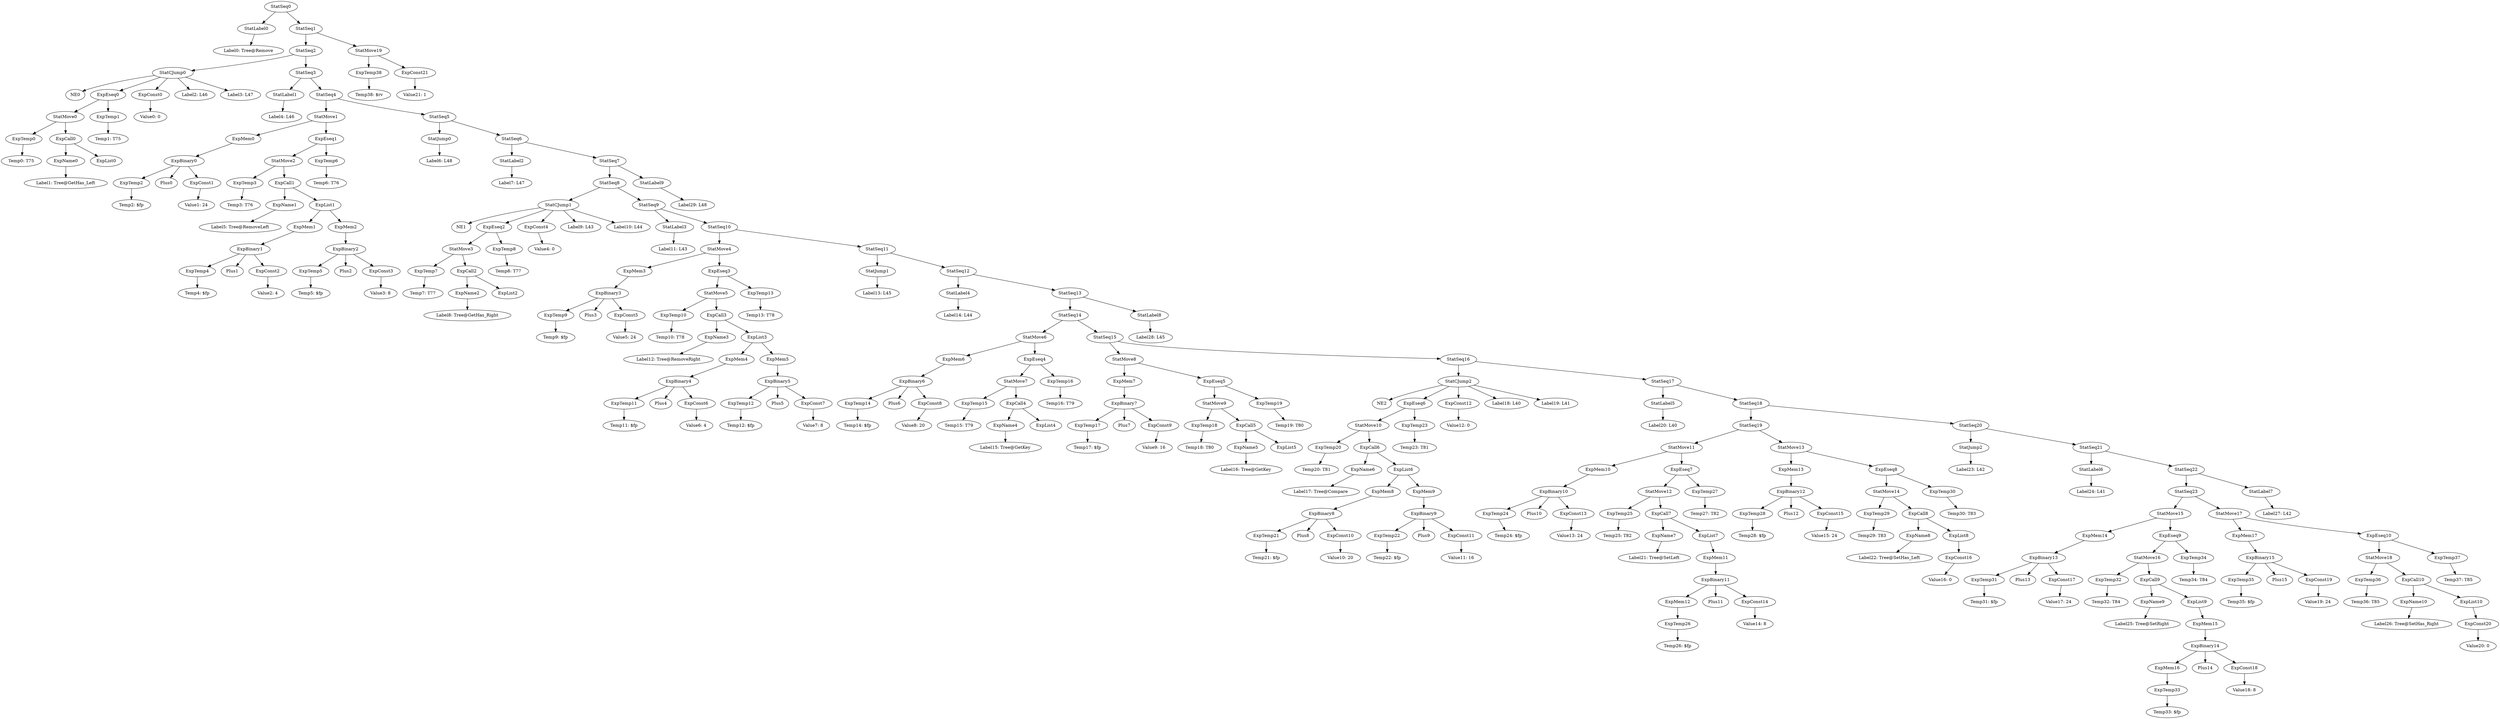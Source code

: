 digraph {
	ordering = out;
	ExpTemp38 -> "Temp38: $rv";
	StatLabel9 -> "Label29: L48";
	StatLabel8 -> "Label28: L45";
	StatSeq22 -> StatSeq23;
	StatSeq22 -> StatLabel7;
	ExpTemp37 -> "Temp37: T85";
	ExpEseq10 -> StatMove18;
	ExpEseq10 -> ExpTemp37;
	ExpList10 -> ExpConst20;
	ExpConst20 -> "Value20: 0";
	ExpCall10 -> ExpName10;
	ExpCall10 -> ExpList10;
	StatMove18 -> ExpTemp36;
	StatMove18 -> ExpCall10;
	ExpTemp36 -> "Temp36: T85";
	ExpMem17 -> ExpBinary15;
	ExpTemp34 -> "Temp34: T84";
	ExpConst21 -> "Value21: 1";
	ExpCall9 -> ExpName9;
	ExpCall9 -> ExpList9;
	ExpMem14 -> ExpBinary13;
	ExpConst17 -> "Value17: 24";
	StatSeq21 -> StatLabel6;
	StatSeq21 -> StatSeq22;
	StatJump2 -> "Label23: L42";
	StatSeq18 -> StatSeq19;
	StatSeq18 -> StatSeq20;
	ExpTemp30 -> "Temp30: T83";
	ExpEseq8 -> StatMove14;
	ExpEseq8 -> ExpTemp30;
	ExpList8 -> ExpConst16;
	ExpConst16 -> "Value16: 0";
	ExpTemp29 -> "Temp29: T83";
	ExpMem13 -> ExpBinary12;
	ExpCall8 -> ExpName8;
	ExpCall8 -> ExpList8;
	ExpConst15 -> "Value15: 24";
	StatSeq19 -> StatMove11;
	StatSeq19 -> StatMove13;
	ExpTemp27 -> "Temp27: T82";
	ExpEseq7 -> StatMove12;
	ExpEseq7 -> ExpTemp27;
	ExpConst14 -> "Value14: 8";
	StatMove16 -> ExpTemp32;
	StatMove16 -> ExpCall9;
	ExpMem12 -> ExpTemp26;
	ExpTemp26 -> "Temp26: $fp";
	StatMove14 -> ExpTemp29;
	StatMove14 -> ExpCall8;
	ExpCall7 -> ExpName7;
	ExpCall7 -> ExpList7;
	ExpMem11 -> ExpBinary11;
	StatMove11 -> ExpMem10;
	StatMove11 -> ExpEseq7;
	ExpConst13 -> "Value13: 24";
	ExpBinary10 -> ExpTemp24;
	ExpBinary10 -> Plus10;
	ExpBinary10 -> ExpConst13;
	StatSeq7 -> StatSeq8;
	StatSeq7 -> StatLabel9;
	StatSeq16 -> StatCJump2;
	StatSeq16 -> StatSeq17;
	ExpConst12 -> "Value12: 0";
	ExpTemp24 -> "Temp24: $fp";
	ExpEseq6 -> StatMove10;
	ExpEseq6 -> ExpTemp23;
	ExpConst11 -> "Value11: 16";
	ExpTemp22 -> "Temp22: $fp";
	ExpMem8 -> ExpBinary8;
	ExpBinary8 -> ExpTemp21;
	ExpBinary8 -> Plus8;
	ExpBinary8 -> ExpConst10;
	ExpTemp21 -> "Temp21: $fp";
	ExpName6 -> "Label17: Tree@Compare";
	ExpName10 -> "Label26: Tree@SetHas_Right";
	StatMove10 -> ExpTemp20;
	StatMove10 -> ExpCall6;
	StatSeq15 -> StatMove8;
	StatSeq15 -> StatSeq16;
	ExpConst4 -> "Value4: 0";
	ExpList7 -> ExpMem11;
	ExpName3 -> "Label12: Tree@RemoveRight";
	StatMove3 -> ExpTemp7;
	StatMove3 -> ExpCall2;
	ExpTemp6 -> "Temp6: T76";
	StatMove6 -> ExpMem6;
	StatMove6 -> ExpEseq4;
	ExpConst3 -> "Value3: 8";
	ExpBinary2 -> ExpTemp5;
	ExpBinary2 -> Plus2;
	ExpBinary2 -> ExpConst3;
	ExpName8 -> "Label22: Tree@SetHas_Left";
	StatSeq17 -> StatLabel5;
	StatSeq17 -> StatSeq18;
	ExpTemp19 -> "Temp19: T80";
	StatLabel0 -> "Label0: Tree@Remove";
	ExpMem5 -> ExpBinary5;
	ExpMem1 -> ExpBinary1;
	ExpConst6 -> "Value6: 4";
	ExpBinary15 -> ExpTemp35;
	ExpBinary15 -> Plus15;
	ExpBinary15 -> ExpConst19;
	ExpCall2 -> ExpName2;
	ExpCall2 -> ExpList2;
	ExpEseq4 -> StatMove7;
	ExpEseq4 -> ExpTemp16;
	ExpConst2 -> "Value2: 4";
	ExpConst10 -> "Value10: 20";
	ExpBinary1 -> ExpTemp4;
	ExpBinary1 -> Plus1;
	ExpBinary1 -> ExpConst2;
	ExpTemp7 -> "Temp7: T77";
	ExpTemp0 -> "Temp0: T75";
	ExpName9 -> "Label25: Tree@SetRight";
	ExpTemp25 -> "Temp25: T82";
	ExpEseq3 -> StatMove5;
	ExpEseq3 -> ExpTemp13;
	ExpCall3 -> ExpName3;
	ExpCall3 -> ExpList3;
	StatCJump1 -> NE1;
	StatCJump1 -> ExpEseq2;
	StatCJump1 -> ExpConst4;
	StatCJump1 -> "Label9: L43";
	StatCJump1 -> "Label10: L44";
	StatLabel5 -> "Label20: L40";
	ExpTemp4 -> "Temp4: $fp";
	ExpTemp20 -> "Temp20: T81";
	ExpConst8 -> "Value8: 20";
	ExpName0 -> "Label1: Tree@GetHas_Left";
	ExpConst18 -> "Value18: 8";
	ExpBinary12 -> ExpTemp28;
	ExpBinary12 -> Plus12;
	ExpBinary12 -> ExpConst15;
	ExpName5 -> "Label16: Tree@GetKey";
	ExpEseq1 -> StatMove2;
	ExpEseq1 -> ExpTemp6;
	ExpName1 -> "Label5: Tree@RemoveLeft";
	StatMove13 -> ExpMem13;
	StatMove13 -> ExpEseq8;
	StatSeq10 -> StatMove4;
	StatSeq10 -> StatSeq11;
	StatMove19 -> ExpTemp38;
	StatMove19 -> ExpConst21;
	ExpTemp28 -> "Temp28: $fp";
	ExpTemp15 -> "Temp15: T79";
	StatSeq14 -> StatMove6;
	StatSeq14 -> StatSeq15;
	StatMove0 -> ExpTemp0;
	StatMove0 -> ExpCall0;
	StatLabel7 -> "Label27: L42";
	StatMove8 -> ExpMem7;
	StatMove8 -> ExpEseq5;
	StatSeq3 -> StatLabel1;
	StatSeq3 -> StatSeq4;
	StatMove15 -> ExpMem14;
	StatMove15 -> ExpEseq9;
	StatLabel3 -> "Label11: L43";
	ExpBinary3 -> ExpTemp9;
	ExpBinary3 -> Plus3;
	ExpBinary3 -> ExpConst5;
	ExpMem7 -> ExpBinary7;
	ExpList9 -> ExpMem15;
	ExpConst0 -> "Value0: 0";
	ExpName2 -> "Label8: Tree@GetHas_Right";
	ExpTemp5 -> "Temp5: $fp";
	ExpTemp35 -> "Temp35: $fp";
	ExpEseq2 -> StatMove3;
	ExpEseq2 -> ExpTemp8;
	ExpList1 -> ExpMem1;
	ExpList1 -> ExpMem2;
	ExpBinary4 -> ExpTemp11;
	ExpBinary4 -> Plus4;
	ExpBinary4 -> ExpConst6;
	ExpTemp1 -> "Temp1: T75";
	ExpEseq0 -> StatMove0;
	ExpEseq0 -> ExpTemp1;
	ExpTemp11 -> "Temp11: $fp";
	StatMove17 -> ExpMem17;
	StatMove17 -> ExpEseq10;
	StatSeq6 -> StatLabel2;
	StatSeq6 -> StatSeq7;
	ExpTemp3 -> "Temp3: T76";
	StatSeq8 -> StatCJump1;
	StatSeq8 -> StatSeq9;
	StatSeq2 -> StatCJump0;
	StatSeq2 -> StatSeq3;
	ExpName7 -> "Label21: Tree@SetLeft";
	StatJump0 -> "Label6: L48";
	ExpCall1 -> ExpName1;
	ExpCall1 -> ExpList1;
	StatSeq1 -> StatSeq2;
	StatSeq1 -> StatMove19;
	ExpTemp33 -> "Temp33: $fp";
	ExpMem2 -> ExpBinary2;
	StatLabel6 -> "Label24: L41";
	ExpTemp12 -> "Temp12: $fp";
	ExpCall0 -> ExpName0;
	ExpCall0 -> ExpList0;
	StatSeq9 -> StatLabel3;
	StatSeq9 -> StatSeq10;
	StatLabel1 -> "Label4: L46";
	ExpList6 -> ExpMem8;
	ExpList6 -> ExpMem9;
	ExpConst1 -> "Value1: 24";
	ExpMem15 -> ExpBinary14;
	ExpTemp8 -> "Temp8: T77";
	ExpBinary9 -> ExpTemp22;
	ExpBinary9 -> Plus9;
	ExpBinary9 -> ExpConst11;
	ExpBinary7 -> ExpTemp17;
	ExpBinary7 -> Plus7;
	ExpBinary7 -> ExpConst9;
	ExpTemp18 -> "Temp18: T80";
	ExpBinary14 -> ExpMem16;
	ExpBinary14 -> Plus14;
	ExpBinary14 -> ExpConst18;
	StatSeq5 -> StatJump0;
	StatSeq5 -> StatSeq6;
	StatSeq23 -> StatMove15;
	StatSeq23 -> StatMove17;
	StatLabel4 -> "Label14: L44";
	StatCJump0 -> NE0;
	StatCJump0 -> ExpEseq0;
	StatCJump0 -> ExpConst0;
	StatCJump0 -> "Label2: L46";
	StatCJump0 -> "Label3: L47";
	StatMove1 -> ExpMem0;
	StatMove1 -> ExpEseq1;
	ExpTemp2 -> "Temp2: $fp";
	ExpBinary13 -> ExpTemp31;
	ExpBinary13 -> Plus13;
	ExpBinary13 -> ExpConst17;
	StatMove2 -> ExpTemp3;
	StatMove2 -> ExpCall1;
	ExpBinary0 -> ExpTemp2;
	ExpBinary0 -> Plus0;
	ExpBinary0 -> ExpConst1;
	ExpMem0 -> ExpBinary0;
	ExpCall4 -> ExpName4;
	ExpCall4 -> ExpList4;
	ExpTemp9 -> "Temp9: $fp";
	StatSeq0 -> StatLabel0;
	StatSeq0 -> StatSeq1;
	ExpConst5 -> "Value5: 24";
	ExpMem3 -> ExpBinary3;
	ExpMem10 -> ExpBinary10;
	ExpCall6 -> ExpName6;
	ExpCall6 -> ExpList6;
	ExpTemp10 -> "Temp10: T78";
	ExpBinary11 -> ExpMem12;
	ExpBinary11 -> Plus11;
	ExpBinary11 -> ExpConst14;
	ExpMem4 -> ExpBinary4;
	ExpName4 -> "Label15: Tree@GetKey";
	ExpList3 -> ExpMem4;
	ExpList3 -> ExpMem5;
	ExpBinary5 -> ExpTemp12;
	ExpBinary5 -> Plus5;
	ExpBinary5 -> ExpConst7;
	StatSeq20 -> StatJump2;
	StatSeq20 -> StatSeq21;
	StatSeq11 -> StatJump1;
	StatSeq11 -> StatSeq12;
	StatLabel2 -> "Label7: L47";
	StatMove5 -> ExpTemp10;
	StatMove5 -> ExpCall3;
	StatMove4 -> ExpMem3;
	StatMove4 -> ExpEseq3;
	ExpConst9 -> "Value9: 16";
	ExpTemp31 -> "Temp31: $fp";
	ExpConst7 -> "Value7: 8";
	ExpEseq9 -> StatMove16;
	ExpEseq9 -> ExpTemp34;
	ExpTemp13 -> "Temp13: T78";
	StatSeq4 -> StatMove1;
	StatSeq4 -> StatSeq5;
	StatJump1 -> "Label13: L45";
	ExpTemp32 -> "Temp32: T84";
	StatSeq12 -> StatLabel4;
	StatSeq12 -> StatSeq13;
	ExpConst19 -> "Value19: 24";
	StatMove12 -> ExpTemp25;
	StatMove12 -> ExpCall7;
	ExpTemp14 -> "Temp14: $fp";
	ExpMem16 -> ExpTemp33;
	ExpBinary6 -> ExpTemp14;
	ExpBinary6 -> Plus6;
	ExpBinary6 -> ExpConst8;
	StatCJump2 -> NE2;
	StatCJump2 -> ExpEseq6;
	StatCJump2 -> ExpConst12;
	StatCJump2 -> "Label18: L40";
	StatCJump2 -> "Label19: L41";
	ExpTemp16 -> "Temp16: T79";
	ExpMem6 -> ExpBinary6;
	StatMove7 -> ExpTemp15;
	StatMove7 -> ExpCall4;
	StatSeq13 -> StatSeq14;
	StatSeq13 -> StatLabel8;
	ExpTemp23 -> "Temp23: T81";
	ExpMem9 -> ExpBinary9;
	ExpTemp17 -> "Temp17: $fp";
	StatMove9 -> ExpTemp18;
	StatMove9 -> ExpCall5;
	ExpCall5 -> ExpName5;
	ExpCall5 -> ExpList5;
	ExpEseq5 -> StatMove9;
	ExpEseq5 -> ExpTemp19;
}

